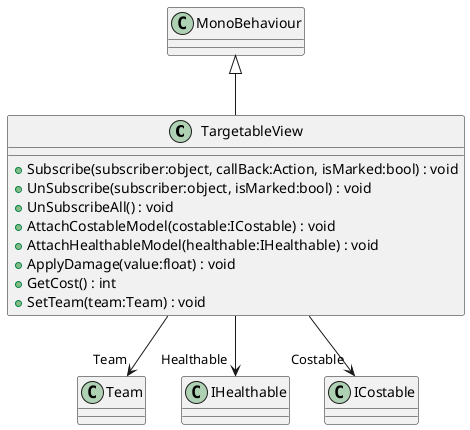 @startuml
class TargetableView {
    + Subscribe(subscriber:object, callBack:Action, isMarked:bool) : void
    + UnSubscribe(subscriber:object, isMarked:bool) : void
    + UnSubscribeAll() : void
    + AttachCostableModel(costable:ICostable) : void
    + AttachHealthableModel(healthable:IHealthable) : void
    + ApplyDamage(value:float) : void
    + GetCost() : int
    + SetTeam(team:Team) : void
}
MonoBehaviour <|-- TargetableView
TargetableView --> "Team" Team
TargetableView --> "Healthable" IHealthable
TargetableView --> "Costable" ICostable
@enduml
